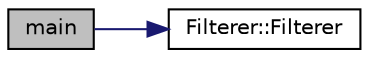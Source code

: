 digraph "main"
{
  edge [fontname="Helvetica",fontsize="10",labelfontname="Helvetica",labelfontsize="10"];
  node [fontname="Helvetica",fontsize="10",shape=record];
  rankdir="LR";
  Node1 [label="main",height=0.2,width=0.4,color="black", fillcolor="grey75", style="filled", fontcolor="black"];
  Node1 -> Node2 [color="midnightblue",fontsize="10",style="solid",fontname="Helvetica"];
  Node2 [label="Filterer::Filterer",height=0.2,width=0.4,color="black", fillcolor="white", style="filled",URL="$d3/d4d/class_filterer.html#a7eb8fc24a70d9c23594d57aea60db6ab"];
}
